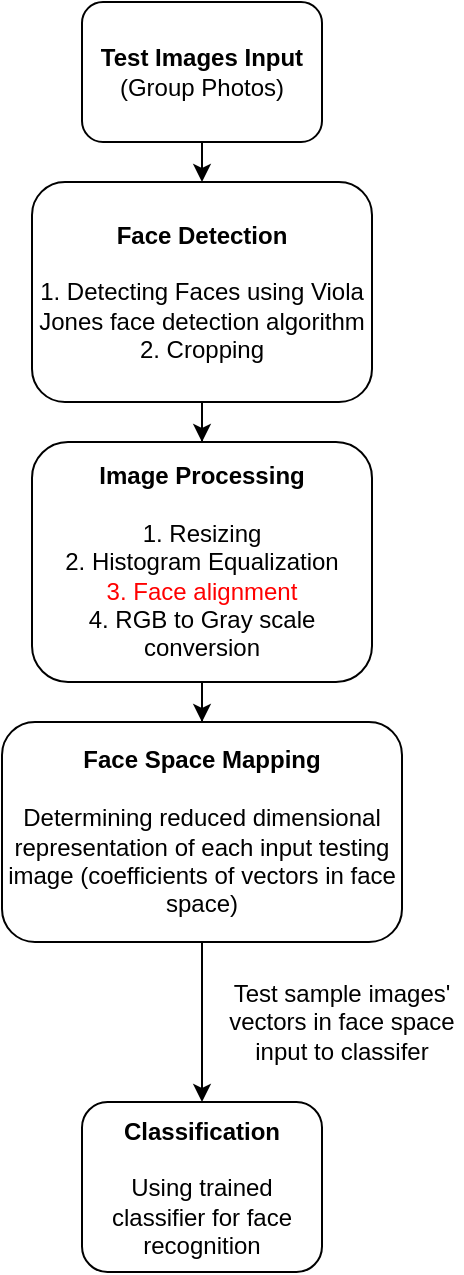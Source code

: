 <mxfile version="13.0.2" type="device"><diagram id="C5RBs43oDa-KdzZeNtuy" name="Page-1"><mxGraphModel dx="801" dy="464" grid="1" gridSize="10" guides="1" tooltips="1" connect="1" arrows="1" fold="1" page="1" pageScale="1" pageWidth="827" pageHeight="1169" math="0" shadow="0"><root><mxCell id="WIyWlLk6GJQsqaUBKTNV-0"/><mxCell id="WIyWlLk6GJQsqaUBKTNV-1" parent="WIyWlLk6GJQsqaUBKTNV-0"/><mxCell id="2veBYenRfkjHfvQ-S2iE-17" style="edgeStyle=orthogonalEdgeStyle;rounded=0;orthogonalLoop=1;jettySize=auto;html=1;exitX=0.5;exitY=1;exitDx=0;exitDy=0;entryX=0.5;entryY=0;entryDx=0;entryDy=0;" edge="1" parent="WIyWlLk6GJQsqaUBKTNV-1" source="WIyWlLk6GJQsqaUBKTNV-3" target="2veBYenRfkjHfvQ-S2iE-16"><mxGeometry relative="1" as="geometry"/></mxCell><mxCell id="WIyWlLk6GJQsqaUBKTNV-3" value="&lt;b&gt;Test Images Input&lt;br&gt;&lt;/b&gt;&lt;div&gt;(Group Photos)&lt;br&gt;&lt;/div&gt;" style="rounded=1;whiteSpace=wrap;html=1;fontSize=12;glass=0;strokeWidth=1;shadow=0;" parent="WIyWlLk6GJQsqaUBKTNV-1" vertex="1"><mxGeometry x="90" width="120" height="70" as="geometry"/></mxCell><mxCell id="2veBYenRfkjHfvQ-S2iE-26" style="edgeStyle=orthogonalEdgeStyle;rounded=0;orthogonalLoop=1;jettySize=auto;html=1;exitX=0.5;exitY=1;exitDx=0;exitDy=0;entryX=0.5;entryY=0;entryDx=0;entryDy=0;" edge="1" parent="WIyWlLk6GJQsqaUBKTNV-1" source="WIyWlLk6GJQsqaUBKTNV-12" target="2veBYenRfkjHfvQ-S2iE-24"><mxGeometry relative="1" as="geometry"/></mxCell><mxCell id="WIyWlLk6GJQsqaUBKTNV-12" value="&lt;b&gt;Face Space Mapping&lt;br&gt;&lt;/b&gt;&lt;div&gt;&lt;br&gt;&lt;/div&gt;&lt;div&gt;Determining reduced dimensional representation of each input testing image (coefficients of vectors in face space)&lt;br&gt;&lt;/div&gt;" style="rounded=1;whiteSpace=wrap;html=1;fontSize=12;glass=0;strokeWidth=1;shadow=0;" parent="WIyWlLk6GJQsqaUBKTNV-1" vertex="1"><mxGeometry x="50" y="360" width="200" height="110" as="geometry"/></mxCell><mxCell id="2veBYenRfkjHfvQ-S2iE-2" style="edgeStyle=orthogonalEdgeStyle;rounded=0;orthogonalLoop=1;jettySize=auto;html=1;entryX=0.5;entryY=0;entryDx=0;entryDy=0;" edge="1" parent="WIyWlLk6GJQsqaUBKTNV-1" source="WIyWlLk6GJQsqaUBKTNV-7" target="WIyWlLk6GJQsqaUBKTNV-12"><mxGeometry relative="1" as="geometry"/></mxCell><mxCell id="WIyWlLk6GJQsqaUBKTNV-7" value="&lt;div&gt;&lt;b&gt;Image Processing&lt;br&gt;&lt;/b&gt;&lt;/div&gt;&lt;br&gt;&lt;div&gt;1. Resizing&lt;/div&gt;&lt;div&gt;2. Histogram Equalization&lt;/div&gt;&lt;div&gt;&lt;font color=&quot;#FF0000&quot;&gt;3. Face alignment&lt;/font&gt;&lt;/div&gt;&lt;div&gt;4. RGB to Gray scale conversion&lt;br&gt;&lt;/div&gt;" style="rounded=1;whiteSpace=wrap;html=1;fontSize=12;glass=0;strokeWidth=1;shadow=0;" parent="WIyWlLk6GJQsqaUBKTNV-1" vertex="1"><mxGeometry x="65" y="220" width="170" height="120" as="geometry"/></mxCell><mxCell id="2veBYenRfkjHfvQ-S2iE-5" value="Test sample images' vectors in face space input to classifer" style="text;html=1;strokeColor=none;fillColor=none;align=center;verticalAlign=middle;whiteSpace=wrap;rounded=0;" vertex="1" parent="WIyWlLk6GJQsqaUBKTNV-1"><mxGeometry x="160" y="500" width="120" height="20" as="geometry"/></mxCell><mxCell id="2veBYenRfkjHfvQ-S2iE-18" style="edgeStyle=orthogonalEdgeStyle;rounded=0;orthogonalLoop=1;jettySize=auto;html=1;entryX=0.5;entryY=0;entryDx=0;entryDy=0;" edge="1" parent="WIyWlLk6GJQsqaUBKTNV-1" source="2veBYenRfkjHfvQ-S2iE-16" target="WIyWlLk6GJQsqaUBKTNV-7"><mxGeometry relative="1" as="geometry"/></mxCell><mxCell id="2veBYenRfkjHfvQ-S2iE-16" value="&lt;div&gt;&lt;b&gt;Face Detection&lt;/b&gt;&lt;/div&gt;&lt;div&gt;&lt;b&gt;&lt;br&gt;&lt;/b&gt;&lt;/div&gt;&lt;div&gt;1. Detecting Faces using Viola Jones face detection algorithm&lt;br&gt;&lt;/div&gt;&lt;div&gt;2. Cropping &lt;br&gt;&lt;/div&gt;" style="rounded=1;whiteSpace=wrap;html=1;fontSize=12;glass=0;strokeWidth=1;shadow=0;" vertex="1" parent="WIyWlLk6GJQsqaUBKTNV-1"><mxGeometry x="65" y="90" width="170" height="110" as="geometry"/></mxCell><mxCell id="2veBYenRfkjHfvQ-S2iE-24" value="&lt;div&gt;&lt;b&gt;Classification&lt;br&gt;&lt;/b&gt;&lt;/div&gt;&lt;div&gt;&lt;br&gt;&lt;/div&gt;&lt;div&gt;Using trained classifier for face recognition&lt;br&gt;&lt;b&gt;&lt;/b&gt;&lt;/div&gt;" style="rounded=1;whiteSpace=wrap;html=1;" vertex="1" parent="WIyWlLk6GJQsqaUBKTNV-1"><mxGeometry x="90" y="550" width="120" height="85" as="geometry"/></mxCell></root></mxGraphModel></diagram></mxfile>